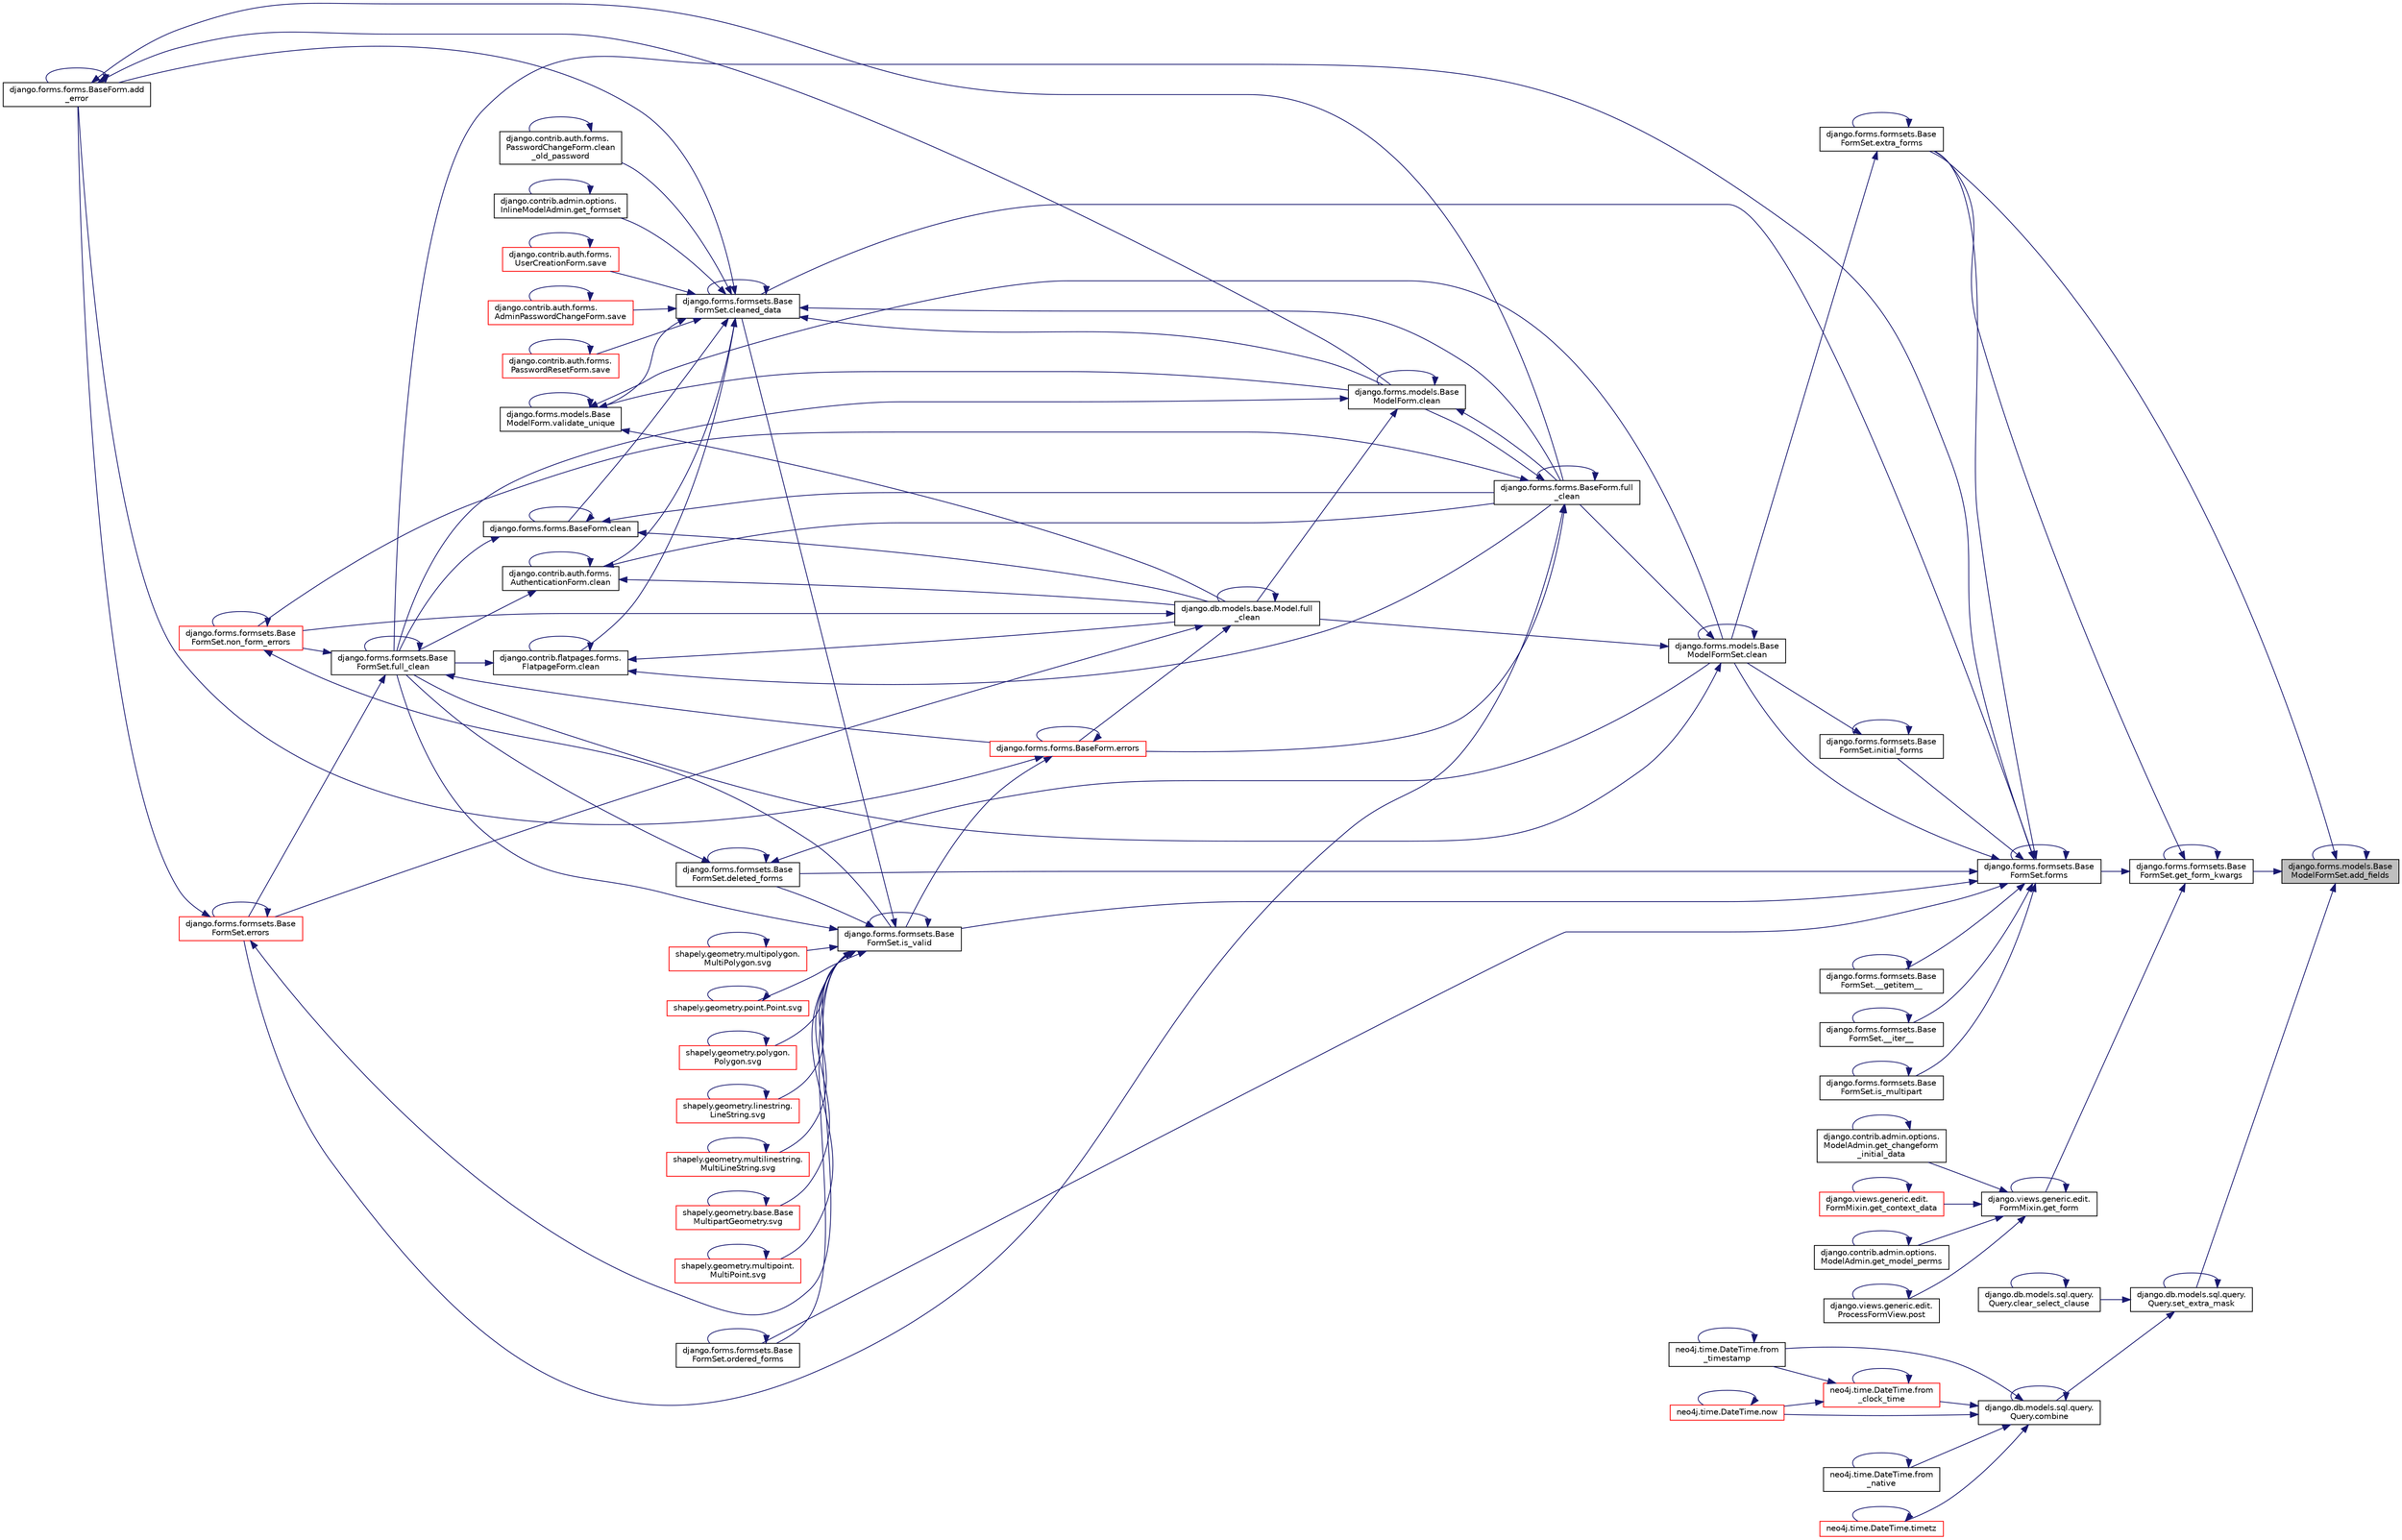 digraph "django.forms.models.BaseModelFormSet.add_fields"
{
 // LATEX_PDF_SIZE
  edge [fontname="Helvetica",fontsize="10",labelfontname="Helvetica",labelfontsize="10"];
  node [fontname="Helvetica",fontsize="10",shape=record];
  rankdir="RL";
  Node1 [label="django.forms.models.Base\lModelFormSet.add_fields",height=0.2,width=0.4,color="black", fillcolor="grey75", style="filled", fontcolor="black",tooltip=" "];
  Node1 -> Node1 [dir="back",color="midnightblue",fontsize="10",style="solid",fontname="Helvetica"];
  Node1 -> Node2 [dir="back",color="midnightblue",fontsize="10",style="solid",fontname="Helvetica"];
  Node2 [label="django.forms.formsets.Base\lFormSet.extra_forms",height=0.2,width=0.4,color="black", fillcolor="white", style="filled",URL="$d5/d7f/classdjango_1_1forms_1_1formsets_1_1_base_form_set.html#a9487b6c0ea825975b119b5a0e989d0a3",tooltip=" "];
  Node2 -> Node3 [dir="back",color="midnightblue",fontsize="10",style="solid",fontname="Helvetica"];
  Node3 [label="django.forms.models.Base\lModelFormSet.clean",height=0.2,width=0.4,color="black", fillcolor="white", style="filled",URL="$d5/d31/classdjango_1_1forms_1_1models_1_1_base_model_form_set.html#aeb5f8ac417ef44d2a90e7502ccf90482",tooltip=" "];
  Node3 -> Node3 [dir="back",color="midnightblue",fontsize="10",style="solid",fontname="Helvetica"];
  Node3 -> Node4 [dir="back",color="midnightblue",fontsize="10",style="solid",fontname="Helvetica"];
  Node4 [label="django.forms.forms.BaseForm.full\l_clean",height=0.2,width=0.4,color="black", fillcolor="white", style="filled",URL="$d8/d44/classdjango_1_1forms_1_1forms_1_1_base_form.html#acb359d947a031d78659b4d55addd67fc",tooltip=" "];
  Node4 -> Node5 [dir="back",color="midnightblue",fontsize="10",style="solid",fontname="Helvetica"];
  Node5 [label="django.forms.models.Base\lModelForm.clean",height=0.2,width=0.4,color="black", fillcolor="white", style="filled",URL="$d8/dd8/classdjango_1_1forms_1_1models_1_1_base_model_form.html#abbcddac6d29c87ce3f49fba983f5df0a",tooltip=" "];
  Node5 -> Node5 [dir="back",color="midnightblue",fontsize="10",style="solid",fontname="Helvetica"];
  Node5 -> Node4 [dir="back",color="midnightblue",fontsize="10",style="solid",fontname="Helvetica"];
  Node5 -> Node6 [dir="back",color="midnightblue",fontsize="10",style="solid",fontname="Helvetica"];
  Node6 [label="django.forms.formsets.Base\lFormSet.full_clean",height=0.2,width=0.4,color="black", fillcolor="white", style="filled",URL="$d5/d7f/classdjango_1_1forms_1_1formsets_1_1_base_form_set.html#ab85a836f8efaf3f794e9c34d427967f7",tooltip=" "];
  Node6 -> Node7 [dir="back",color="midnightblue",fontsize="10",style="solid",fontname="Helvetica"];
  Node7 [label="django.forms.forms.BaseForm.errors",height=0.2,width=0.4,color="red", fillcolor="white", style="filled",URL="$d8/d44/classdjango_1_1forms_1_1forms_1_1_base_form.html#ad1f2f603258fa86762632a8c17fe5aa8",tooltip=" "];
  Node7 -> Node147 [dir="back",color="midnightblue",fontsize="10",style="solid",fontname="Helvetica"];
  Node147 [label="django.forms.forms.BaseForm.add\l_error",height=0.2,width=0.4,color="black", fillcolor="white", style="filled",URL="$d8/d44/classdjango_1_1forms_1_1forms_1_1_base_form.html#acf2237ac07f8871141489ce1ae752f76",tooltip=" "];
  Node147 -> Node147 [dir="back",color="midnightblue",fontsize="10",style="solid",fontname="Helvetica"];
  Node147 -> Node5 [dir="back",color="midnightblue",fontsize="10",style="solid",fontname="Helvetica"];
  Node147 -> Node4 [dir="back",color="midnightblue",fontsize="10",style="solid",fontname="Helvetica"];
  Node7 -> Node7 [dir="back",color="midnightblue",fontsize="10",style="solid",fontname="Helvetica"];
  Node7 -> Node198 [dir="back",color="midnightblue",fontsize="10",style="solid",fontname="Helvetica"];
  Node198 [label="django.forms.formsets.Base\lFormSet.is_valid",height=0.2,width=0.4,color="black", fillcolor="white", style="filled",URL="$d5/d7f/classdjango_1_1forms_1_1formsets_1_1_base_form_set.html#ac556f386c1300678a3d58cbe8e9c7bef",tooltip=" "];
  Node198 -> Node158 [dir="back",color="midnightblue",fontsize="10",style="solid",fontname="Helvetica"];
  Node158 [label="django.forms.formsets.Base\lFormSet.cleaned_data",height=0.2,width=0.4,color="black", fillcolor="white", style="filled",URL="$d5/d7f/classdjango_1_1forms_1_1formsets_1_1_base_form_set.html#aa38b8e30dcee162b6d31447ab61d43fc",tooltip=" "];
  Node158 -> Node147 [dir="back",color="midnightblue",fontsize="10",style="solid",fontname="Helvetica"];
  Node158 -> Node140 [dir="back",color="midnightblue",fontsize="10",style="solid",fontname="Helvetica"];
  Node140 [label="django.contrib.auth.forms.\lAuthenticationForm.clean",height=0.2,width=0.4,color="black", fillcolor="white", style="filled",URL="$d3/d34/classdjango_1_1contrib_1_1auth_1_1forms_1_1_authentication_form.html#a7582ce605c846d85757b967f54ebbb3b",tooltip=" "];
  Node140 -> Node140 [dir="back",color="midnightblue",fontsize="10",style="solid",fontname="Helvetica"];
  Node140 -> Node4 [dir="back",color="midnightblue",fontsize="10",style="solid",fontname="Helvetica"];
  Node140 -> Node6 [dir="back",color="midnightblue",fontsize="10",style="solid",fontname="Helvetica"];
  Node140 -> Node141 [dir="back",color="midnightblue",fontsize="10",style="solid",fontname="Helvetica"];
  Node141 [label="django.db.models.base.Model.full\l_clean",height=0.2,width=0.4,color="black", fillcolor="white", style="filled",URL="$da/d39/classdjango_1_1db_1_1models_1_1base_1_1_model.html#a29e9a703ef45c4d00285f419164ae278",tooltip=" "];
  Node141 -> Node7 [dir="back",color="midnightblue",fontsize="10",style="solid",fontname="Helvetica"];
  Node141 -> Node142 [dir="back",color="midnightblue",fontsize="10",style="solid",fontname="Helvetica"];
  Node142 [label="django.forms.formsets.Base\lFormSet.errors",height=0.2,width=0.4,color="red", fillcolor="white", style="filled",URL="$d5/d7f/classdjango_1_1forms_1_1formsets_1_1_base_form_set.html#a3beee57c0d0f934ac19a621dfa83193c",tooltip=" "];
  Node142 -> Node147 [dir="back",color="midnightblue",fontsize="10",style="solid",fontname="Helvetica"];
  Node142 -> Node142 [dir="back",color="midnightblue",fontsize="10",style="solid",fontname="Helvetica"];
  Node142 -> Node198 [dir="back",color="midnightblue",fontsize="10",style="solid",fontname="Helvetica"];
  Node141 -> Node141 [dir="back",color="midnightblue",fontsize="10",style="solid",fontname="Helvetica"];
  Node141 -> Node358 [dir="back",color="midnightblue",fontsize="10",style="solid",fontname="Helvetica"];
  Node358 [label="django.forms.formsets.Base\lFormSet.non_form_errors",height=0.2,width=0.4,color="red", fillcolor="white", style="filled",URL="$d5/d7f/classdjango_1_1forms_1_1formsets_1_1_base_form_set.html#a1d05547548a4662138e11e22e4795f52",tooltip=" "];
  Node358 -> Node198 [dir="back",color="midnightblue",fontsize="10",style="solid",fontname="Helvetica"];
  Node358 -> Node358 [dir="back",color="midnightblue",fontsize="10",style="solid",fontname="Helvetica"];
  Node158 -> Node159 [dir="back",color="midnightblue",fontsize="10",style="solid",fontname="Helvetica"];
  Node159 [label="django.contrib.flatpages.forms.\lFlatpageForm.clean",height=0.2,width=0.4,color="black", fillcolor="white", style="filled",URL="$de/d43/classdjango_1_1contrib_1_1flatpages_1_1forms_1_1_flatpage_form.html#a51d9513fb11818ccc8bc81139ce29bed",tooltip=" "];
  Node159 -> Node159 [dir="back",color="midnightblue",fontsize="10",style="solid",fontname="Helvetica"];
  Node159 -> Node4 [dir="back",color="midnightblue",fontsize="10",style="solid",fontname="Helvetica"];
  Node159 -> Node6 [dir="back",color="midnightblue",fontsize="10",style="solid",fontname="Helvetica"];
  Node159 -> Node141 [dir="back",color="midnightblue",fontsize="10",style="solid",fontname="Helvetica"];
  Node158 -> Node160 [dir="back",color="midnightblue",fontsize="10",style="solid",fontname="Helvetica"];
  Node160 [label="django.forms.forms.BaseForm.clean",height=0.2,width=0.4,color="black", fillcolor="white", style="filled",URL="$d8/d44/classdjango_1_1forms_1_1forms_1_1_base_form.html#aac9e2e177a9d7f1e4ee73b3ebfed6719",tooltip=" "];
  Node160 -> Node160 [dir="back",color="midnightblue",fontsize="10",style="solid",fontname="Helvetica"];
  Node160 -> Node4 [dir="back",color="midnightblue",fontsize="10",style="solid",fontname="Helvetica"];
  Node160 -> Node6 [dir="back",color="midnightblue",fontsize="10",style="solid",fontname="Helvetica"];
  Node160 -> Node141 [dir="back",color="midnightblue",fontsize="10",style="solid",fontname="Helvetica"];
  Node158 -> Node5 [dir="back",color="midnightblue",fontsize="10",style="solid",fontname="Helvetica"];
  Node158 -> Node161 [dir="back",color="midnightblue",fontsize="10",style="solid",fontname="Helvetica"];
  Node161 [label="django.contrib.auth.forms.\lPasswordChangeForm.clean\l_old_password",height=0.2,width=0.4,color="black", fillcolor="white", style="filled",URL="$d5/d6f/classdjango_1_1contrib_1_1auth_1_1forms_1_1_password_change_form.html#aecd5a680ca04ee9fdc6995595dbb4640",tooltip=" "];
  Node161 -> Node161 [dir="back",color="midnightblue",fontsize="10",style="solid",fontname="Helvetica"];
  Node158 -> Node158 [dir="back",color="midnightblue",fontsize="10",style="solid",fontname="Helvetica"];
  Node158 -> Node4 [dir="back",color="midnightblue",fontsize="10",style="solid",fontname="Helvetica"];
  Node158 -> Node162 [dir="back",color="midnightblue",fontsize="10",style="solid",fontname="Helvetica"];
  Node162 [label="django.contrib.admin.options.\lInlineModelAdmin.get_formset",height=0.2,width=0.4,color="black", fillcolor="white", style="filled",URL="$db/dbb/classdjango_1_1contrib_1_1admin_1_1options_1_1_inline_model_admin.html#a1641ef603d6e68a212701c78caa297cb",tooltip=" "];
  Node162 -> Node162 [dir="back",color="midnightblue",fontsize="10",style="solid",fontname="Helvetica"];
  Node158 -> Node163 [dir="back",color="midnightblue",fontsize="10",style="solid",fontname="Helvetica"];
  Node163 [label="django.contrib.auth.forms.\lUserCreationForm.save",height=0.2,width=0.4,color="red", fillcolor="white", style="filled",URL="$da/d3b/classdjango_1_1contrib_1_1auth_1_1forms_1_1_user_creation_form.html#a8a926393b31c5dd1cc0b993c84210753",tooltip=" "];
  Node163 -> Node163 [dir="back",color="midnightblue",fontsize="10",style="solid",fontname="Helvetica"];
  Node158 -> Node185 [dir="back",color="midnightblue",fontsize="10",style="solid",fontname="Helvetica"];
  Node185 [label="django.contrib.auth.forms.\lAdminPasswordChangeForm.save",height=0.2,width=0.4,color="red", fillcolor="white", style="filled",URL="$d7/db6/classdjango_1_1contrib_1_1auth_1_1forms_1_1_admin_password_change_form.html#a518d15d83bb09f0cd3e5ded33fd22852",tooltip=" "];
  Node185 -> Node185 [dir="back",color="midnightblue",fontsize="10",style="solid",fontname="Helvetica"];
  Node158 -> Node186 [dir="back",color="midnightblue",fontsize="10",style="solid",fontname="Helvetica"];
  Node186 [label="django.contrib.auth.forms.\lPasswordResetForm.save",height=0.2,width=0.4,color="red", fillcolor="white", style="filled",URL="$d8/daa/classdjango_1_1contrib_1_1auth_1_1forms_1_1_password_reset_form.html#aa62f74e3dfa401f014669aaecf74c396",tooltip=" "];
  Node186 -> Node186 [dir="back",color="midnightblue",fontsize="10",style="solid",fontname="Helvetica"];
  Node158 -> Node187 [dir="back",color="midnightblue",fontsize="10",style="solid",fontname="Helvetica"];
  Node187 [label="django.forms.models.Base\lModelForm.validate_unique",height=0.2,width=0.4,color="black", fillcolor="white", style="filled",URL="$d8/dd8/classdjango_1_1forms_1_1models_1_1_base_model_form.html#ace6b09d164ae2356ee898d5d10207a51",tooltip=" "];
  Node187 -> Node5 [dir="back",color="midnightblue",fontsize="10",style="solid",fontname="Helvetica"];
  Node187 -> Node3 [dir="back",color="midnightblue",fontsize="10",style="solid",fontname="Helvetica"];
  Node187 -> Node141 [dir="back",color="midnightblue",fontsize="10",style="solid",fontname="Helvetica"];
  Node187 -> Node187 [dir="back",color="midnightblue",fontsize="10",style="solid",fontname="Helvetica"];
  Node198 -> Node188 [dir="back",color="midnightblue",fontsize="10",style="solid",fontname="Helvetica"];
  Node188 [label="django.forms.formsets.Base\lFormSet.deleted_forms",height=0.2,width=0.4,color="black", fillcolor="white", style="filled",URL="$d5/d7f/classdjango_1_1forms_1_1formsets_1_1_base_form_set.html#a83a631f99dd905ea879d33b0675bc55a",tooltip=" "];
  Node188 -> Node3 [dir="back",color="midnightblue",fontsize="10",style="solid",fontname="Helvetica"];
  Node188 -> Node188 [dir="back",color="midnightblue",fontsize="10",style="solid",fontname="Helvetica"];
  Node188 -> Node6 [dir="back",color="midnightblue",fontsize="10",style="solid",fontname="Helvetica"];
  Node198 -> Node6 [dir="back",color="midnightblue",fontsize="10",style="solid",fontname="Helvetica"];
  Node198 -> Node198 [dir="back",color="midnightblue",fontsize="10",style="solid",fontname="Helvetica"];
  Node198 -> Node189 [dir="back",color="midnightblue",fontsize="10",style="solid",fontname="Helvetica"];
  Node189 [label="django.forms.formsets.Base\lFormSet.ordered_forms",height=0.2,width=0.4,color="black", fillcolor="white", style="filled",URL="$d5/d7f/classdjango_1_1forms_1_1formsets_1_1_base_form_set.html#a91c44cf8c2c33e9317d96b70ada86fc1",tooltip=" "];
  Node189 -> Node189 [dir="back",color="midnightblue",fontsize="10",style="solid",fontname="Helvetica"];
  Node198 -> Node190 [dir="back",color="midnightblue",fontsize="10",style="solid",fontname="Helvetica"];
  Node190 [label="shapely.geometry.base.Base\lMultipartGeometry.svg",height=0.2,width=0.4,color="red", fillcolor="white", style="filled",URL="$df/d4a/classshapely_1_1geometry_1_1base_1_1_base_multipart_geometry.html#ab3c5d23883fb6e2ca4a08827f3daed09",tooltip=" "];
  Node190 -> Node190 [dir="back",color="midnightblue",fontsize="10",style="solid",fontname="Helvetica"];
  Node198 -> Node192 [dir="back",color="midnightblue",fontsize="10",style="solid",fontname="Helvetica"];
  Node192 [label="shapely.geometry.multipoint.\lMultiPoint.svg",height=0.2,width=0.4,color="red", fillcolor="white", style="filled",URL="$d2/dbf/classshapely_1_1geometry_1_1multipoint_1_1_multi_point.html#a81b9a82bf73bbb4ce8e9f0be3958f25b",tooltip=" "];
  Node192 -> Node192 [dir="back",color="midnightblue",fontsize="10",style="solid",fontname="Helvetica"];
  Node198 -> Node193 [dir="back",color="midnightblue",fontsize="10",style="solid",fontname="Helvetica"];
  Node193 [label="shapely.geometry.multipolygon.\lMultiPolygon.svg",height=0.2,width=0.4,color="red", fillcolor="white", style="filled",URL="$dd/dfe/classshapely_1_1geometry_1_1multipolygon_1_1_multi_polygon.html#ae43c7abeb3ed27118443ed8d3bad2cd9",tooltip=" "];
  Node193 -> Node193 [dir="back",color="midnightblue",fontsize="10",style="solid",fontname="Helvetica"];
  Node198 -> Node194 [dir="back",color="midnightblue",fontsize="10",style="solid",fontname="Helvetica"];
  Node194 [label="shapely.geometry.point.Point.svg",height=0.2,width=0.4,color="red", fillcolor="white", style="filled",URL="$df/d60/classshapely_1_1geometry_1_1point_1_1_point.html#ad33001692547747e651e573029db3a74",tooltip=" "];
  Node194 -> Node194 [dir="back",color="midnightblue",fontsize="10",style="solid",fontname="Helvetica"];
  Node198 -> Node195 [dir="back",color="midnightblue",fontsize="10",style="solid",fontname="Helvetica"];
  Node195 [label="shapely.geometry.polygon.\lPolygon.svg",height=0.2,width=0.4,color="red", fillcolor="white", style="filled",URL="$da/d80/classshapely_1_1geometry_1_1polygon_1_1_polygon.html#a75c7940bc237d466e847661bd41ce361",tooltip=" "];
  Node195 -> Node195 [dir="back",color="midnightblue",fontsize="10",style="solid",fontname="Helvetica"];
  Node198 -> Node196 [dir="back",color="midnightblue",fontsize="10",style="solid",fontname="Helvetica"];
  Node196 [label="shapely.geometry.linestring.\lLineString.svg",height=0.2,width=0.4,color="red", fillcolor="white", style="filled",URL="$df/dda/classshapely_1_1geometry_1_1linestring_1_1_line_string.html#a38067815f5f8f52eec8b27706f56f988",tooltip=" "];
  Node196 -> Node196 [dir="back",color="midnightblue",fontsize="10",style="solid",fontname="Helvetica"];
  Node198 -> Node197 [dir="back",color="midnightblue",fontsize="10",style="solid",fontname="Helvetica"];
  Node197 [label="shapely.geometry.multilinestring.\lMultiLineString.svg",height=0.2,width=0.4,color="red", fillcolor="white", style="filled",URL="$d8/d6a/classshapely_1_1geometry_1_1multilinestring_1_1_multi_line_string.html#a7bcaf61993c822ec4a50e82e7cecc2ea",tooltip=" "];
  Node197 -> Node197 [dir="back",color="midnightblue",fontsize="10",style="solid",fontname="Helvetica"];
  Node6 -> Node142 [dir="back",color="midnightblue",fontsize="10",style="solid",fontname="Helvetica"];
  Node6 -> Node6 [dir="back",color="midnightblue",fontsize="10",style="solid",fontname="Helvetica"];
  Node6 -> Node358 [dir="back",color="midnightblue",fontsize="10",style="solid",fontname="Helvetica"];
  Node5 -> Node141 [dir="back",color="midnightblue",fontsize="10",style="solid",fontname="Helvetica"];
  Node4 -> Node7 [dir="back",color="midnightblue",fontsize="10",style="solid",fontname="Helvetica"];
  Node4 -> Node142 [dir="back",color="midnightblue",fontsize="10",style="solid",fontname="Helvetica"];
  Node4 -> Node4 [dir="back",color="midnightblue",fontsize="10",style="solid",fontname="Helvetica"];
  Node4 -> Node358 [dir="back",color="midnightblue",fontsize="10",style="solid",fontname="Helvetica"];
  Node3 -> Node6 [dir="back",color="midnightblue",fontsize="10",style="solid",fontname="Helvetica"];
  Node3 -> Node141 [dir="back",color="midnightblue",fontsize="10",style="solid",fontname="Helvetica"];
  Node2 -> Node2 [dir="back",color="midnightblue",fontsize="10",style="solid",fontname="Helvetica"];
  Node1 -> Node433 [dir="back",color="midnightblue",fontsize="10",style="solid",fontname="Helvetica"];
  Node433 [label="django.forms.formsets.Base\lFormSet.get_form_kwargs",height=0.2,width=0.4,color="black", fillcolor="white", style="filled",URL="$d5/d7f/classdjango_1_1forms_1_1formsets_1_1_base_form_set.html#a88de5b295c9504269cae259b3bcefc93",tooltip=" "];
  Node433 -> Node2 [dir="back",color="midnightblue",fontsize="10",style="solid",fontname="Helvetica"];
  Node433 -> Node400 [dir="back",color="midnightblue",fontsize="10",style="solid",fontname="Helvetica"];
  Node400 [label="django.forms.formsets.Base\lFormSet.forms",height=0.2,width=0.4,color="black", fillcolor="white", style="filled",URL="$d5/d7f/classdjango_1_1forms_1_1formsets_1_1_base_form_set.html#a70cad149ce8de04397ad6b31f5f5497c",tooltip=" "];
  Node400 -> Node401 [dir="back",color="midnightblue",fontsize="10",style="solid",fontname="Helvetica"];
  Node401 [label="django.forms.formsets.Base\lFormSet.__getitem__",height=0.2,width=0.4,color="black", fillcolor="white", style="filled",URL="$d5/d7f/classdjango_1_1forms_1_1formsets_1_1_base_form_set.html#a91e2374798dcd45eb1ed3b43a52ee6f9",tooltip=" "];
  Node401 -> Node401 [dir="back",color="midnightblue",fontsize="10",style="solid",fontname="Helvetica"];
  Node400 -> Node402 [dir="back",color="midnightblue",fontsize="10",style="solid",fontname="Helvetica"];
  Node402 [label="django.forms.formsets.Base\lFormSet.__iter__",height=0.2,width=0.4,color="black", fillcolor="white", style="filled",URL="$d5/d7f/classdjango_1_1forms_1_1formsets_1_1_base_form_set.html#ae196defd484498c8d52ae9da48064e30",tooltip=" "];
  Node402 -> Node402 [dir="back",color="midnightblue",fontsize="10",style="solid",fontname="Helvetica"];
  Node400 -> Node3 [dir="back",color="midnightblue",fontsize="10",style="solid",fontname="Helvetica"];
  Node400 -> Node158 [dir="back",color="midnightblue",fontsize="10",style="solid",fontname="Helvetica"];
  Node400 -> Node188 [dir="back",color="midnightblue",fontsize="10",style="solid",fontname="Helvetica"];
  Node400 -> Node2 [dir="back",color="midnightblue",fontsize="10",style="solid",fontname="Helvetica"];
  Node400 -> Node400 [dir="back",color="midnightblue",fontsize="10",style="solid",fontname="Helvetica"];
  Node400 -> Node6 [dir="back",color="midnightblue",fontsize="10",style="solid",fontname="Helvetica"];
  Node400 -> Node403 [dir="back",color="midnightblue",fontsize="10",style="solid",fontname="Helvetica"];
  Node403 [label="django.forms.formsets.Base\lFormSet.initial_forms",height=0.2,width=0.4,color="black", fillcolor="white", style="filled",URL="$d5/d7f/classdjango_1_1forms_1_1formsets_1_1_base_form_set.html#a5737e5748c53c62f3c9f3b585e4d5ccb",tooltip=" "];
  Node403 -> Node3 [dir="back",color="midnightblue",fontsize="10",style="solid",fontname="Helvetica"];
  Node403 -> Node403 [dir="back",color="midnightblue",fontsize="10",style="solid",fontname="Helvetica"];
  Node400 -> Node404 [dir="back",color="midnightblue",fontsize="10",style="solid",fontname="Helvetica"];
  Node404 [label="django.forms.formsets.Base\lFormSet.is_multipart",height=0.2,width=0.4,color="black", fillcolor="white", style="filled",URL="$d5/d7f/classdjango_1_1forms_1_1formsets_1_1_base_form_set.html#a7f165e455152051eb7d92f849e23fe23",tooltip=" "];
  Node404 -> Node404 [dir="back",color="midnightblue",fontsize="10",style="solid",fontname="Helvetica"];
  Node400 -> Node198 [dir="back",color="midnightblue",fontsize="10",style="solid",fontname="Helvetica"];
  Node400 -> Node189 [dir="back",color="midnightblue",fontsize="10",style="solid",fontname="Helvetica"];
  Node433 -> Node405 [dir="back",color="midnightblue",fontsize="10",style="solid",fontname="Helvetica"];
  Node405 [label="django.views.generic.edit.\lFormMixin.get_form",height=0.2,width=0.4,color="black", fillcolor="white", style="filled",URL="$df/d6a/classdjango_1_1views_1_1generic_1_1edit_1_1_form_mixin.html#a3d957f143079aa2efc364b3fb73153e2",tooltip=" "];
  Node405 -> Node368 [dir="back",color="midnightblue",fontsize="10",style="solid",fontname="Helvetica"];
  Node368 [label="django.contrib.admin.options.\lModelAdmin.get_changeform\l_initial_data",height=0.2,width=0.4,color="black", fillcolor="white", style="filled",URL="$d5/d05/classdjango_1_1contrib_1_1admin_1_1options_1_1_model_admin.html#a0a240a707ea381d1b8ec1579f8955fb7",tooltip=" "];
  Node368 -> Node368 [dir="back",color="midnightblue",fontsize="10",style="solid",fontname="Helvetica"];
  Node405 -> Node371 [dir="back",color="midnightblue",fontsize="10",style="solid",fontname="Helvetica"];
  Node371 [label="django.views.generic.edit.\lFormMixin.get_context_data",height=0.2,width=0.4,color="red", fillcolor="white", style="filled",URL="$df/d6a/classdjango_1_1views_1_1generic_1_1edit_1_1_form_mixin.html#a255005d366a84c6e9cb8558c5591a182",tooltip=" "];
  Node371 -> Node371 [dir="back",color="midnightblue",fontsize="10",style="solid",fontname="Helvetica"];
  Node405 -> Node405 [dir="back",color="midnightblue",fontsize="10",style="solid",fontname="Helvetica"];
  Node405 -> Node372 [dir="back",color="midnightblue",fontsize="10",style="solid",fontname="Helvetica"];
  Node372 [label="django.contrib.admin.options.\lModelAdmin.get_model_perms",height=0.2,width=0.4,color="black", fillcolor="white", style="filled",URL="$d5/d05/classdjango_1_1contrib_1_1admin_1_1options_1_1_model_admin.html#a8367954850e2693afe42cf730ef76aff",tooltip=" "];
  Node372 -> Node372 [dir="back",color="midnightblue",fontsize="10",style="solid",fontname="Helvetica"];
  Node405 -> Node310 [dir="back",color="midnightblue",fontsize="10",style="solid",fontname="Helvetica"];
  Node310 [label="django.views.generic.edit.\lProcessFormView.post",height=0.2,width=0.4,color="black", fillcolor="white", style="filled",URL="$d1/d13/classdjango_1_1views_1_1generic_1_1edit_1_1_process_form_view.html#ab816695bc1e6677bc07ce473851547bb",tooltip=" "];
  Node310 -> Node310 [dir="back",color="midnightblue",fontsize="10",style="solid",fontname="Helvetica"];
  Node433 -> Node433 [dir="back",color="midnightblue",fontsize="10",style="solid",fontname="Helvetica"];
  Node1 -> Node434 [dir="back",color="midnightblue",fontsize="10",style="solid",fontname="Helvetica"];
  Node434 [label="django.db.models.sql.query.\lQuery.set_extra_mask",height=0.2,width=0.4,color="black", fillcolor="white", style="filled",URL="$d6/d30/classdjango_1_1db_1_1models_1_1sql_1_1query_1_1_query.html#a879119a7e742acde6e677c19e4d1bf37",tooltip=" "];
  Node434 -> Node435 [dir="back",color="midnightblue",fontsize="10",style="solid",fontname="Helvetica"];
  Node435 [label="django.db.models.sql.query.\lQuery.clear_select_clause",height=0.2,width=0.4,color="black", fillcolor="white", style="filled",URL="$d6/d30/classdjango_1_1db_1_1models_1_1sql_1_1query_1_1_query.html#a1bbec9e119f63595610d04aa38da01e9",tooltip=" "];
  Node435 -> Node435 [dir="back",color="midnightblue",fontsize="10",style="solid",fontname="Helvetica"];
  Node434 -> Node436 [dir="back",color="midnightblue",fontsize="10",style="solid",fontname="Helvetica"];
  Node436 [label="django.db.models.sql.query.\lQuery.combine",height=0.2,width=0.4,color="black", fillcolor="white", style="filled",URL="$d6/d30/classdjango_1_1db_1_1models_1_1sql_1_1query_1_1_query.html#a50a03bf37b5fa6ab588c001184387170",tooltip=" "];
  Node436 -> Node436 [dir="back",color="midnightblue",fontsize="10",style="solid",fontname="Helvetica"];
  Node436 -> Node270 [dir="back",color="midnightblue",fontsize="10",style="solid",fontname="Helvetica"];
  Node270 [label="neo4j.time.DateTime.from\l_clock_time",height=0.2,width=0.4,color="red", fillcolor="white", style="filled",URL="$d4/dcd/classneo4j_1_1time_1_1_date_time.html#a12a2d4d1586b225b0a6156d4e6d4cc0c",tooltip=" "];
  Node270 -> Node270 [dir="back",color="midnightblue",fontsize="10",style="solid",fontname="Helvetica"];
  Node270 -> Node224 [dir="back",color="midnightblue",fontsize="10",style="solid",fontname="Helvetica"];
  Node224 [label="neo4j.time.DateTime.from\l_timestamp",height=0.2,width=0.4,color="black", fillcolor="white", style="filled",URL="$d4/dcd/classneo4j_1_1time_1_1_date_time.html#a4d4684a2c591eafc581a2fda9ce123c9",tooltip=" "];
  Node224 -> Node224 [dir="back",color="midnightblue",fontsize="10",style="solid",fontname="Helvetica"];
  Node270 -> Node268 [dir="back",color="midnightblue",fontsize="10",style="solid",fontname="Helvetica"];
  Node268 [label="neo4j.time.DateTime.now",height=0.2,width=0.4,color="red", fillcolor="white", style="filled",URL="$d4/dcd/classneo4j_1_1time_1_1_date_time.html#a2b498ad246b4e6ad2238a68ad375ce34",tooltip=" "];
  Node268 -> Node268 [dir="back",color="midnightblue",fontsize="10",style="solid",fontname="Helvetica"];
  Node436 -> Node437 [dir="back",color="midnightblue",fontsize="10",style="solid",fontname="Helvetica"];
  Node437 [label="neo4j.time.DateTime.from\l_native",height=0.2,width=0.4,color="black", fillcolor="white", style="filled",URL="$d4/dcd/classneo4j_1_1time_1_1_date_time.html#a557ebd0bf4aa2c51c0984797211d1645",tooltip=" "];
  Node437 -> Node437 [dir="back",color="midnightblue",fontsize="10",style="solid",fontname="Helvetica"];
  Node436 -> Node224 [dir="back",color="midnightblue",fontsize="10",style="solid",fontname="Helvetica"];
  Node436 -> Node268 [dir="back",color="midnightblue",fontsize="10",style="solid",fontname="Helvetica"];
  Node436 -> Node438 [dir="back",color="midnightblue",fontsize="10",style="solid",fontname="Helvetica"];
  Node438 [label="neo4j.time.DateTime.timetz",height=0.2,width=0.4,color="red", fillcolor="white", style="filled",URL="$d4/dcd/classneo4j_1_1time_1_1_date_time.html#a9388eae823421cdd0536c1d4039249b2",tooltip=" "];
  Node438 -> Node438 [dir="back",color="midnightblue",fontsize="10",style="solid",fontname="Helvetica"];
  Node434 -> Node434 [dir="back",color="midnightblue",fontsize="10",style="solid",fontname="Helvetica"];
}
